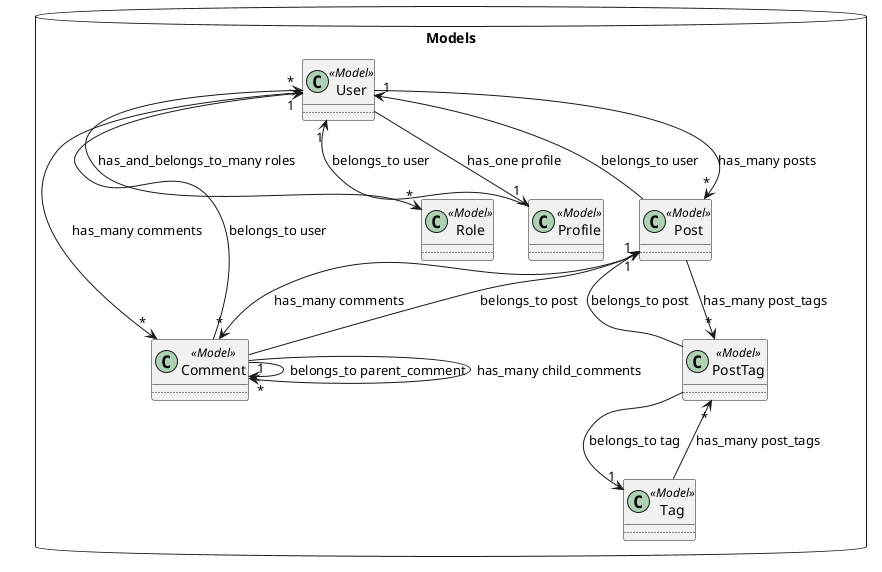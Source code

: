 @startuml
!define MODEL_COLOR #FFCCFF
!define CONTROLLER_COLOR #CCCCFF
!define ACTION_COLOR #CCFFCC

package "Models" <<Database>> {
  class User <<Model>> {
    ..
  }
  class Post <<Model>> {
    ..
  }
  class Comment <<Model>> {
    ..
  }
  class Profile <<Model>> {
    ..
  }
  class Role <<Model>> {
    ..
  }
  class Tag <<Model>> {
    ..
  }
  class PostTag <<Model>> {
    ..
  }
}

User --> "*" Post : has_many posts
User --> "*" Comment : has_many comments
User --> "1" Profile : has_one profile
User "*" <--> "*" Role : has_and_belongs_to_many roles

Post --> "1" User : belongs_to user
Post --> "*" Comment : has_many comments
Post --> "*" PostTag : has_many post_tags

Comment --> "1" User : belongs_to user
Comment --> "1" Post : belongs_to post
Comment --> "1" Comment : belongs_to parent_comment
Comment --> "*" Comment : has_many child_comments

Profile --> "1" User : belongs_to user

Tag --> "*" PostTag : has_many post_tags

PostTag --> "1" Post : belongs_to post
PostTag --> "1" Tag : belongs_to tag

@enduml